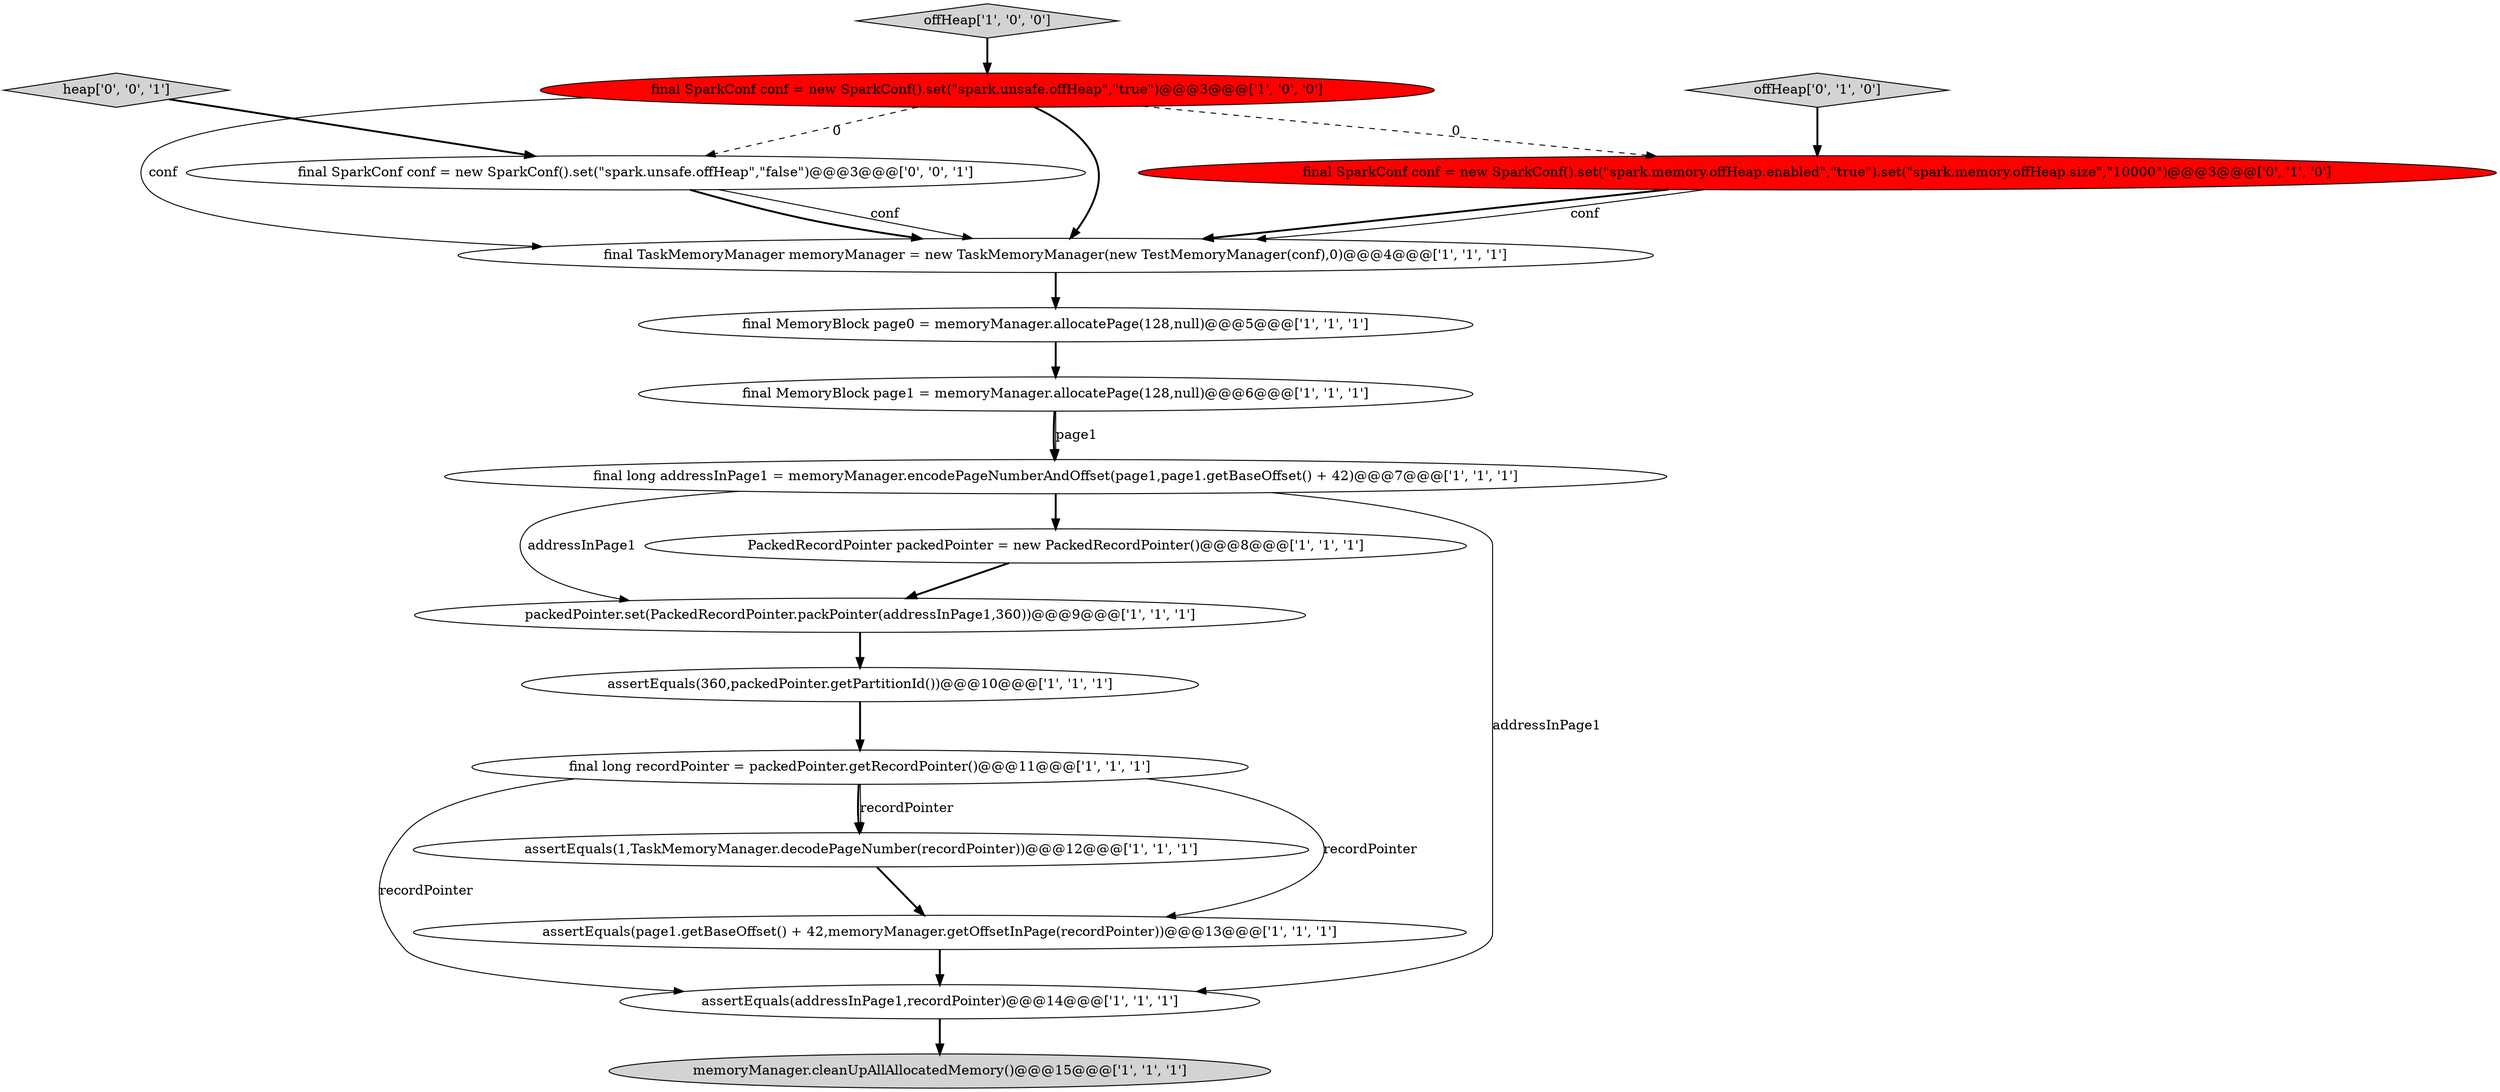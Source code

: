 digraph {
13 [style = filled, label = "offHeap['1', '0', '0']", fillcolor = lightgray, shape = diamond image = "AAA0AAABBB1BBB"];
10 [style = filled, label = "assertEquals(1,TaskMemoryManager.decodePageNumber(recordPointer))@@@12@@@['1', '1', '1']", fillcolor = white, shape = ellipse image = "AAA0AAABBB1BBB"];
8 [style = filled, label = "PackedRecordPointer packedPointer = new PackedRecordPointer()@@@8@@@['1', '1', '1']", fillcolor = white, shape = ellipse image = "AAA0AAABBB1BBB"];
0 [style = filled, label = "final MemoryBlock page1 = memoryManager.allocatePage(128,null)@@@6@@@['1', '1', '1']", fillcolor = white, shape = ellipse image = "AAA0AAABBB1BBB"];
2 [style = filled, label = "final MemoryBlock page0 = memoryManager.allocatePage(128,null)@@@5@@@['1', '1', '1']", fillcolor = white, shape = ellipse image = "AAA0AAABBB1BBB"];
9 [style = filled, label = "final SparkConf conf = new SparkConf().set(\"spark.unsafe.offHeap\",\"true\")@@@3@@@['1', '0', '0']", fillcolor = red, shape = ellipse image = "AAA1AAABBB1BBB"];
4 [style = filled, label = "final long recordPointer = packedPointer.getRecordPointer()@@@11@@@['1', '1', '1']", fillcolor = white, shape = ellipse image = "AAA0AAABBB1BBB"];
6 [style = filled, label = "memoryManager.cleanUpAllAllocatedMemory()@@@15@@@['1', '1', '1']", fillcolor = lightgray, shape = ellipse image = "AAA0AAABBB1BBB"];
15 [style = filled, label = "offHeap['0', '1', '0']", fillcolor = lightgray, shape = diamond image = "AAA0AAABBB2BBB"];
1 [style = filled, label = "assertEquals(addressInPage1,recordPointer)@@@14@@@['1', '1', '1']", fillcolor = white, shape = ellipse image = "AAA0AAABBB1BBB"];
12 [style = filled, label = "assertEquals(360,packedPointer.getPartitionId())@@@10@@@['1', '1', '1']", fillcolor = white, shape = ellipse image = "AAA0AAABBB1BBB"];
17 [style = filled, label = "final SparkConf conf = new SparkConf().set(\"spark.unsafe.offHeap\",\"false\")@@@3@@@['0', '0', '1']", fillcolor = white, shape = ellipse image = "AAA0AAABBB3BBB"];
5 [style = filled, label = "assertEquals(page1.getBaseOffset() + 42,memoryManager.getOffsetInPage(recordPointer))@@@13@@@['1', '1', '1']", fillcolor = white, shape = ellipse image = "AAA0AAABBB1BBB"];
14 [style = filled, label = "final SparkConf conf = new SparkConf().set(\"spark.memory.offHeap.enabled\",\"true\").set(\"spark.memory.offHeap.size\",\"10000\")@@@3@@@['0', '1', '0']", fillcolor = red, shape = ellipse image = "AAA1AAABBB2BBB"];
16 [style = filled, label = "heap['0', '0', '1']", fillcolor = lightgray, shape = diamond image = "AAA0AAABBB3BBB"];
7 [style = filled, label = "final TaskMemoryManager memoryManager = new TaskMemoryManager(new TestMemoryManager(conf),0)@@@4@@@['1', '1', '1']", fillcolor = white, shape = ellipse image = "AAA0AAABBB1BBB"];
3 [style = filled, label = "packedPointer.set(PackedRecordPointer.packPointer(addressInPage1,360))@@@9@@@['1', '1', '1']", fillcolor = white, shape = ellipse image = "AAA0AAABBB1BBB"];
11 [style = filled, label = "final long addressInPage1 = memoryManager.encodePageNumberAndOffset(page1,page1.getBaseOffset() + 42)@@@7@@@['1', '1', '1']", fillcolor = white, shape = ellipse image = "AAA0AAABBB1BBB"];
4->10 [style = bold, label=""];
4->10 [style = solid, label="recordPointer"];
15->14 [style = bold, label=""];
8->3 [style = bold, label=""];
11->1 [style = solid, label="addressInPage1"];
4->5 [style = solid, label="recordPointer"];
0->11 [style = bold, label=""];
4->1 [style = solid, label="recordPointer"];
16->17 [style = bold, label=""];
9->7 [style = solid, label="conf"];
3->12 [style = bold, label=""];
9->7 [style = bold, label=""];
0->11 [style = solid, label="page1"];
17->7 [style = solid, label="conf"];
14->7 [style = bold, label=""];
17->7 [style = bold, label=""];
5->1 [style = bold, label=""];
2->0 [style = bold, label=""];
1->6 [style = bold, label=""];
9->14 [style = dashed, label="0"];
10->5 [style = bold, label=""];
12->4 [style = bold, label=""];
7->2 [style = bold, label=""];
9->17 [style = dashed, label="0"];
11->3 [style = solid, label="addressInPage1"];
11->8 [style = bold, label=""];
13->9 [style = bold, label=""];
14->7 [style = solid, label="conf"];
}
